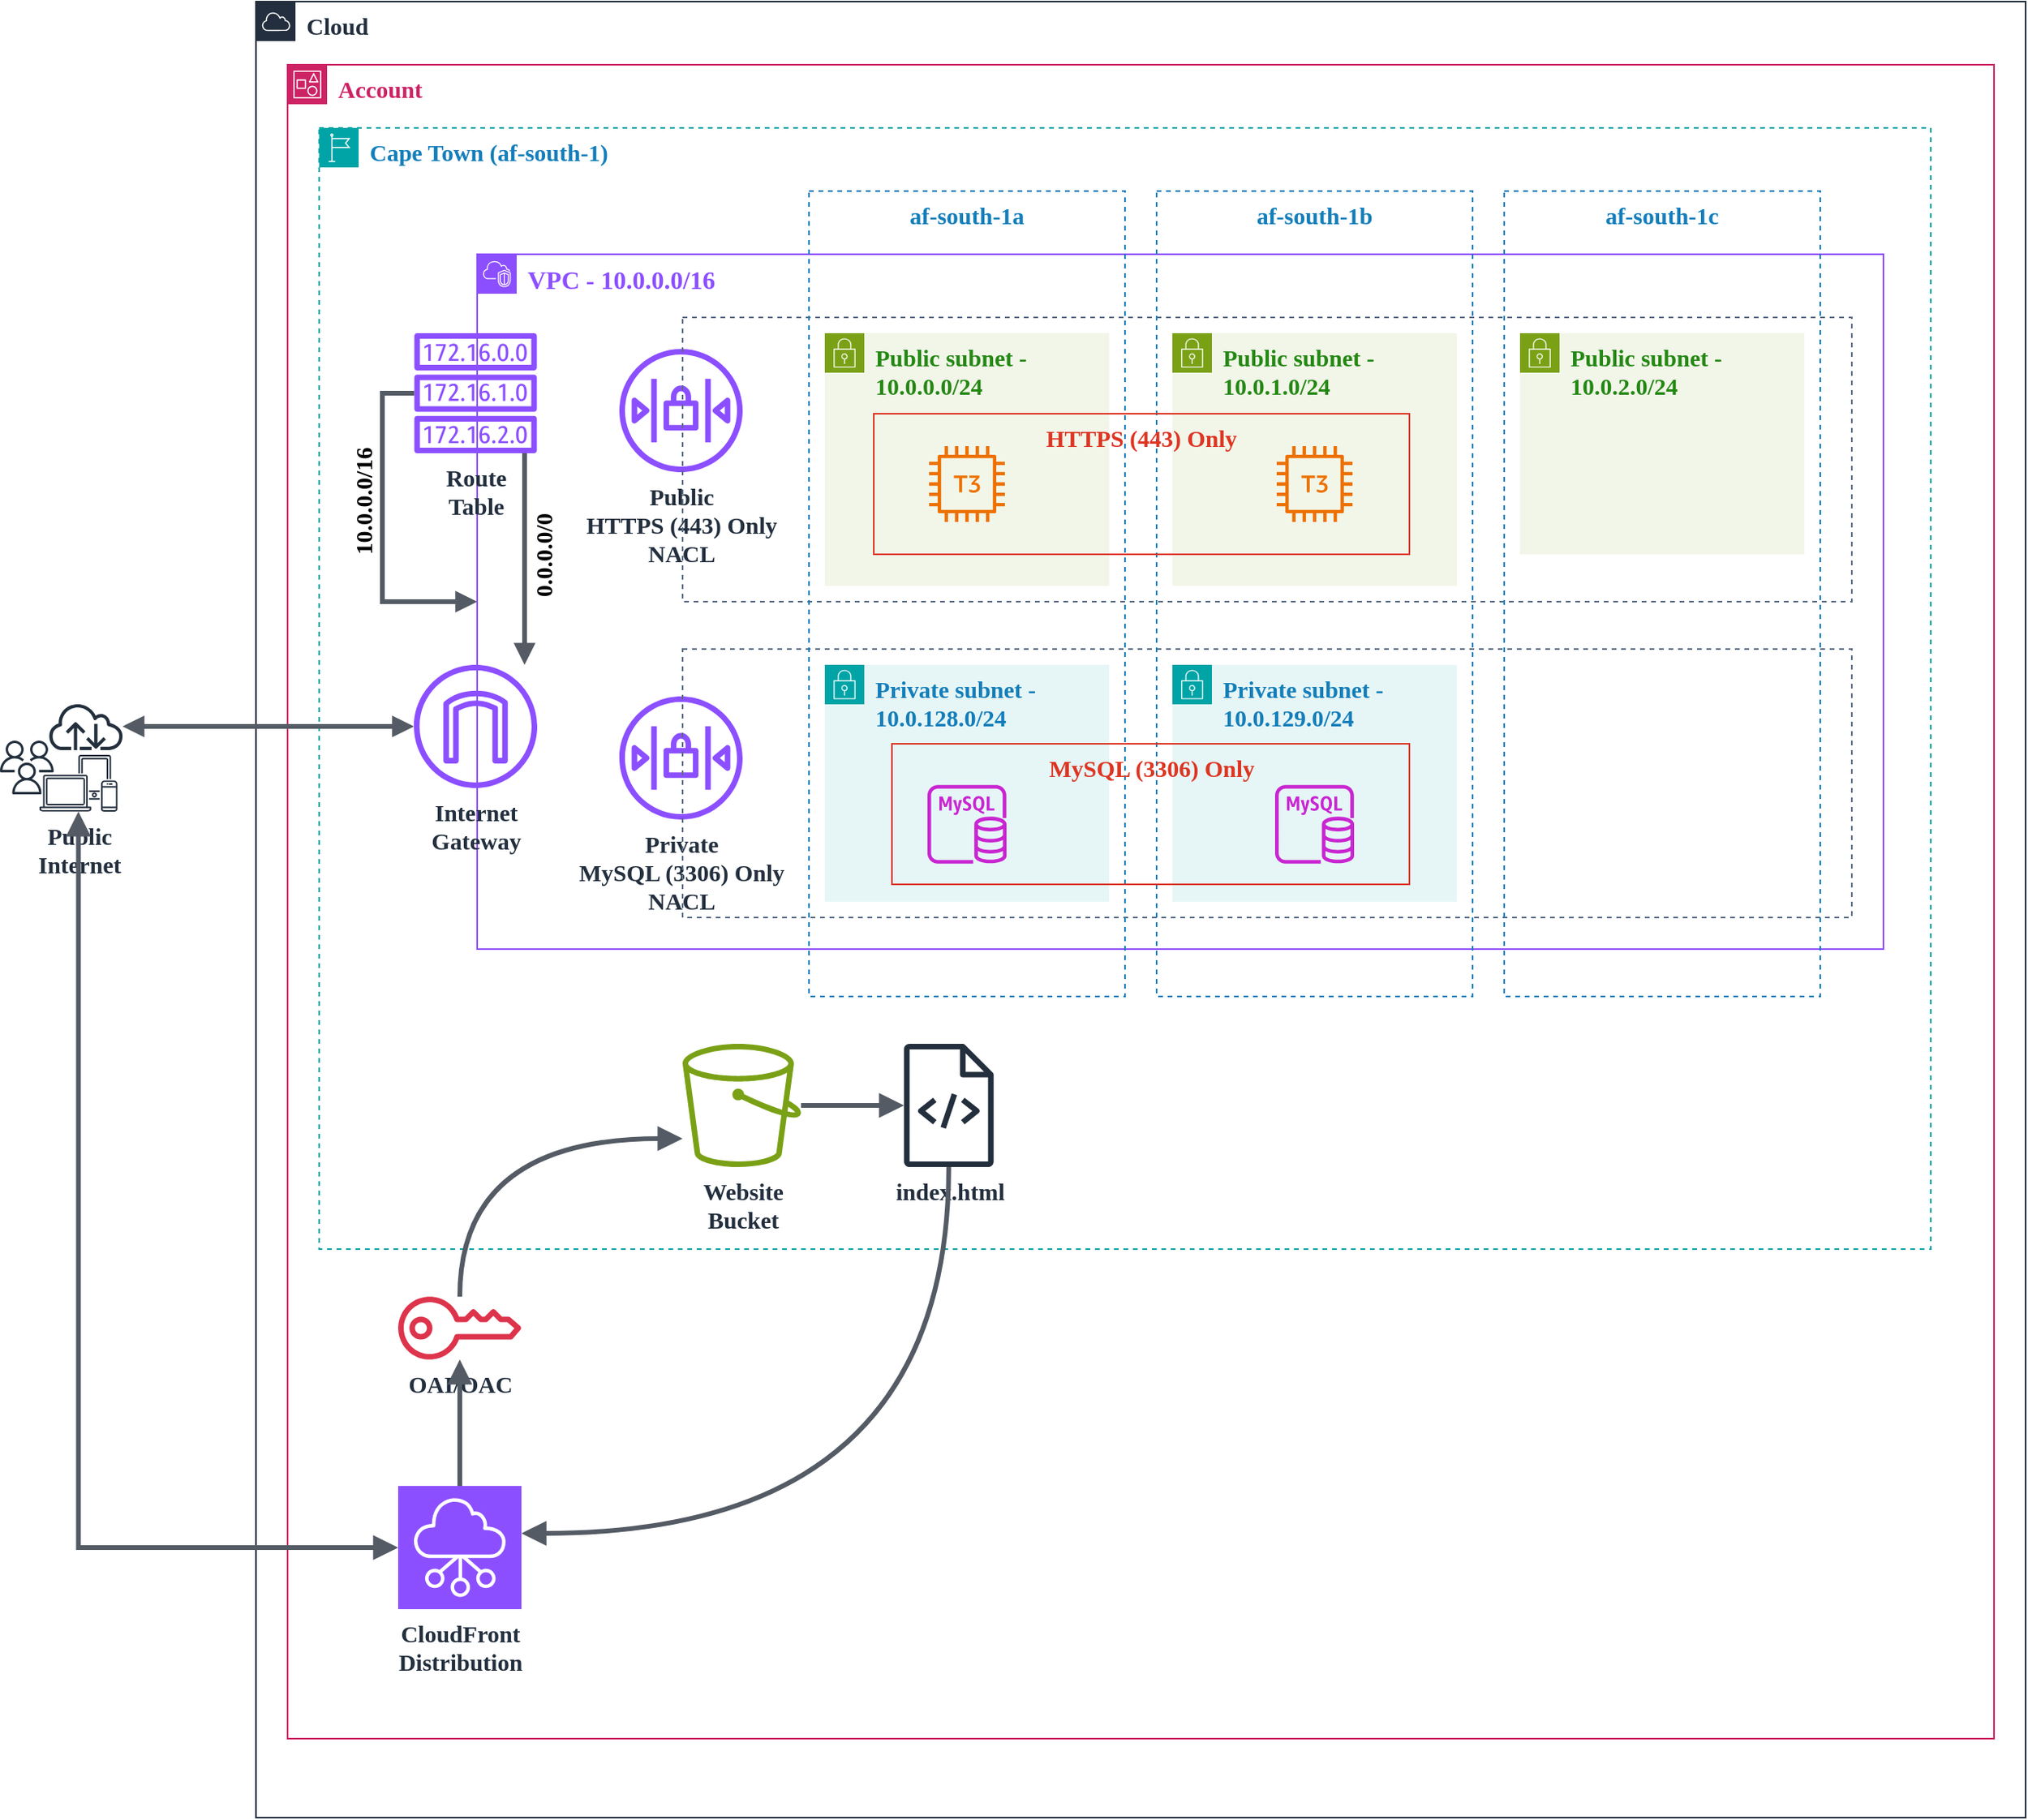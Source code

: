 <mxfile version="26.1.0">
  <diagram name="All resources" id="xAL0JIr_OXun3gcS27lu">
    <mxGraphModel dx="951" dy="902" grid="1" gridSize="10" guides="1" tooltips="1" connect="1" arrows="1" fold="1" page="1" pageScale="1" pageWidth="1600" pageHeight="900" background="none" math="0" shadow="0">
      <root>
        <mxCell id="0" />
        <mxCell id="1" parent="0" />
        <mxCell id="qqwQtKAnkv9uPPtnW7fQ-9" value="&lt;div&gt;&lt;span style=&quot;background-color: initial;&quot;&gt;Cloud&lt;/span&gt;&lt;/div&gt;" style="points=[[0,0],[0.25,0],[0.5,0],[0.75,0],[1,0],[1,0.25],[1,0.5],[1,0.75],[1,1],[0.75,1],[0.5,1],[0.25,1],[0,1],[0,0.75],[0,0.5],[0,0.25]];outlineConnect=0;gradientColor=none;html=1;whiteSpace=wrap;fontSize=15;fontStyle=1;container=1;pointerEvents=0;collapsible=0;recursiveResize=0;shape=mxgraph.aws4.group;grIcon=mxgraph.aws4.group_aws_cloud;strokeColor=#232F3E;fillColor=none;verticalAlign=top;align=left;spacingLeft=30;fontColor=#232F3E;dashed=0;rounded=0;fontFamily=Verdana;" parent="1" vertex="1">
          <mxGeometry x="200" y="10" width="1120" height="1150" as="geometry" />
        </mxCell>
        <mxCell id="qqwQtKAnkv9uPPtnW7fQ-18" value="Account" style="points=[[0,0],[0.25,0],[0.5,0],[0.75,0],[1,0],[1,0.25],[1,0.5],[1,0.75],[1,1],[0.75,1],[0.5,1],[0.25,1],[0,1],[0,0.75],[0,0.5],[0,0.25]];outlineConnect=0;gradientColor=none;html=1;whiteSpace=wrap;fontSize=15;fontStyle=1;container=1;pointerEvents=0;collapsible=0;recursiveResize=0;shape=mxgraph.aws4.group;grIcon=mxgraph.aws4.group_account;strokeColor=#CD2264;fillColor=none;verticalAlign=top;align=left;spacingLeft=30;fontColor=#CD2264;dashed=0;fontFamily=Verdana;" parent="qqwQtKAnkv9uPPtnW7fQ-9" vertex="1">
          <mxGeometry x="20" y="40" width="1080" height="1060" as="geometry" />
        </mxCell>
        <mxCell id="qqwQtKAnkv9uPPtnW7fQ-5" value="Cape Town (af-south-1)" style="points=[[0,0],[0.25,0],[0.5,0],[0.75,0],[1,0],[1,0.25],[1,0.5],[1,0.75],[1,1],[0.75,1],[0.5,1],[0.25,1],[0,1],[0,0.75],[0,0.5],[0,0.25]];outlineConnect=0;gradientColor=none;html=1;whiteSpace=wrap;fontSize=15;fontStyle=1;container=1;pointerEvents=0;collapsible=0;recursiveResize=0;shape=mxgraph.aws4.group;grIcon=mxgraph.aws4.group_region;strokeColor=#00A4A6;fillColor=none;verticalAlign=top;align=left;spacingLeft=30;fontColor=#147EBA;dashed=1;rounded=0;fontFamily=Verdana;" parent="qqwQtKAnkv9uPPtnW7fQ-18" vertex="1">
          <mxGeometry x="20" y="40" width="1020" height="710" as="geometry" />
        </mxCell>
        <mxCell id="qqwQtKAnkv9uPPtnW7fQ-10" value="VPC - 10.0.0.0/16" style="points=[[0,0],[0.25,0],[0.5,0],[0.75,0],[1,0],[1,0.25],[1,0.5],[1,0.75],[1,1],[0.75,1],[0.5,1],[0.25,1],[0,1],[0,0.75],[0,0.5],[0,0.25]];outlineConnect=0;gradientColor=none;html=1;whiteSpace=wrap;fontSize=16;fontStyle=1;container=1;pointerEvents=0;collapsible=0;recursiveResize=0;shape=mxgraph.aws4.group;grIcon=mxgraph.aws4.group_vpc2;strokeColor=#8C4FFF;fillColor=none;verticalAlign=top;align=left;spacingLeft=30;fontColor=#8C4FFF;dashed=0;hachureGap=4;fontFamily=Verdana;horizontal=1;" parent="qqwQtKAnkv9uPPtnW7fQ-5" vertex="1">
          <mxGeometry x="100" y="80" width="890" height="440" as="geometry" />
        </mxCell>
        <mxCell id="qqwQtKAnkv9uPPtnW7fQ-27" value="Internet&lt;div&gt;Gateway&lt;/div&gt;" style="sketch=0;outlineConnect=0;fontColor=#232F3E;gradientColor=none;fillColor=#8C4FFF;strokeColor=none;dashed=0;verticalLabelPosition=bottom;verticalAlign=top;align=center;html=1;fontSize=15;fontStyle=1;aspect=fixed;pointerEvents=1;shape=mxgraph.aws4.internet_gateway;fontFamily=Verdana;" parent="qqwQtKAnkv9uPPtnW7fQ-10" vertex="1">
          <mxGeometry x="-40" y="260" width="78" height="78" as="geometry" />
        </mxCell>
        <mxCell id="qqwQtKAnkv9uPPtnW7fQ-34" value="Public&lt;div&gt;HTTPS (443) Only&lt;br&gt;&lt;div style=&quot;font-size: 15px;&quot;&gt;NACL&lt;/div&gt;&lt;/div&gt;" style="sketch=0;outlineConnect=0;fontColor=#232F3E;gradientColor=none;fillColor=#8C4FFF;strokeColor=none;dashed=0;verticalLabelPosition=bottom;verticalAlign=top;align=center;html=1;fontSize=15;fontStyle=1;aspect=fixed;pointerEvents=1;shape=mxgraph.aws4.network_access_control_list;fontFamily=Verdana;" parent="qqwQtKAnkv9uPPtnW7fQ-10" vertex="1">
          <mxGeometry x="90" y="60" width="78" height="78" as="geometry" />
        </mxCell>
        <mxCell id="qqwQtKAnkv9uPPtnW7fQ-37" value="" style="fillColor=none;strokeColor=#5A6C86;dashed=1;verticalAlign=top;fontStyle=1;fontColor=#5A6C86;whiteSpace=wrap;html=1;fontFamily=Verdana;fontSize=15;" parent="qqwQtKAnkv9uPPtnW7fQ-10" vertex="1">
          <mxGeometry x="130" y="40" width="740" height="180" as="geometry" />
        </mxCell>
        <mxCell id="qqwQtKAnkv9uPPtnW7fQ-36" value="Private&lt;div&gt;MySQL (3306) Only&lt;br&gt;&lt;div style=&quot;font-size: 15px;&quot;&gt;NACL&lt;/div&gt;&lt;/div&gt;" style="sketch=0;outlineConnect=0;fontColor=#232F3E;gradientColor=none;fillColor=#8C4FFF;strokeColor=none;dashed=0;verticalLabelPosition=bottom;verticalAlign=top;align=center;html=1;fontSize=15;fontStyle=1;aspect=fixed;pointerEvents=1;shape=mxgraph.aws4.network_access_control_list;fontFamily=Verdana;" parent="qqwQtKAnkv9uPPtnW7fQ-10" vertex="1">
          <mxGeometry x="90" y="280" width="78" height="78" as="geometry" />
        </mxCell>
        <mxCell id="qqwQtKAnkv9uPPtnW7fQ-38" value="" style="fillColor=none;strokeColor=#5A6C86;dashed=1;verticalAlign=top;fontStyle=1;fontColor=#5A6C86;whiteSpace=wrap;html=1;fontFamily=Verdana;fontSize=15;" parent="qqwQtKAnkv9uPPtnW7fQ-10" vertex="1">
          <mxGeometry x="130" y="250" width="740" height="170" as="geometry" />
        </mxCell>
        <mxCell id="qqwQtKAnkv9uPPtnW7fQ-6" value="af-south-1b" style="fillColor=none;strokeColor=#147EBA;dashed=1;verticalAlign=top;fontStyle=1;fontColor=#147EBA;whiteSpace=wrap;html=1;rounded=0;fontFamily=Verdana;fontSize=15;" parent="qqwQtKAnkv9uPPtnW7fQ-5" vertex="1">
          <mxGeometry x="530" y="40" width="200" height="510" as="geometry" />
        </mxCell>
        <mxCell id="qqwQtKAnkv9uPPtnW7fQ-7" value="af-south-1c" style="fillColor=none;strokeColor=#147EBA;dashed=1;verticalAlign=top;fontStyle=1;fontColor=#147EBA;whiteSpace=wrap;html=1;rounded=0;fontFamily=Verdana;fontSize=15;" parent="qqwQtKAnkv9uPPtnW7fQ-5" vertex="1">
          <mxGeometry x="750" y="40" width="200" height="510" as="geometry" />
        </mxCell>
        <mxCell id="qqwQtKAnkv9uPPtnW7fQ-8" value="af-south-1a" style="fillColor=none;strokeColor=#147EBA;dashed=1;verticalAlign=top;fontStyle=1;fontColor=#147EBA;whiteSpace=wrap;html=1;rounded=0;fontFamily=Verdana;fontSize=15;" parent="qqwQtKAnkv9uPPtnW7fQ-5" vertex="1">
          <mxGeometry x="310" y="40" width="200" height="510" as="geometry" />
        </mxCell>
        <mxCell id="qqwQtKAnkv9uPPtnW7fQ-13" value="Public subnet - 10.0.0.0/24" style="points=[[0,0],[0.25,0],[0.5,0],[0.75,0],[1,0],[1,0.25],[1,0.5],[1,0.75],[1,1],[0.75,1],[0.5,1],[0.25,1],[0,1],[0,0.75],[0,0.5],[0,0.25]];outlineConnect=0;gradientColor=none;html=1;whiteSpace=wrap;fontSize=15;fontStyle=1;container=1;pointerEvents=0;collapsible=0;recursiveResize=0;shape=mxgraph.aws4.group;grIcon=mxgraph.aws4.group_security_group;grStroke=0;strokeColor=#7AA116;fillColor=#F2F6E8;verticalAlign=top;align=left;spacingLeft=30;fontColor=#248814;dashed=0;hachureGap=4;fontFamily=Verdana;" parent="qqwQtKAnkv9uPPtnW7fQ-5" vertex="1">
          <mxGeometry x="320" y="130" width="180" height="160" as="geometry" />
        </mxCell>
        <mxCell id="qqwQtKAnkv9uPPtnW7fQ-17" value="Public subnet - 10.0.2.0/24" style="points=[[0,0],[0.25,0],[0.5,0],[0.75,0],[1,0],[1,0.25],[1,0.5],[1,0.75],[1,1],[0.75,1],[0.5,1],[0.25,1],[0,1],[0,0.75],[0,0.5],[0,0.25]];outlineConnect=0;gradientColor=none;html=1;whiteSpace=wrap;fontSize=15;fontStyle=1;container=1;pointerEvents=0;collapsible=0;recursiveResize=0;shape=mxgraph.aws4.group;grIcon=mxgraph.aws4.group_security_group;grStroke=0;strokeColor=#7AA116;fillColor=#F2F6E8;verticalAlign=top;align=left;spacingLeft=30;fontColor=#248814;dashed=0;hachureGap=4;fontFamily=Verdana;" parent="qqwQtKAnkv9uPPtnW7fQ-5" vertex="1">
          <mxGeometry x="760" y="130" width="180" height="140" as="geometry" />
        </mxCell>
        <mxCell id="qqwQtKAnkv9uPPtnW7fQ-16" value="Public subnet - 10.0.1.0/24" style="points=[[0,0],[0.25,0],[0.5,0],[0.75,0],[1,0],[1,0.25],[1,0.5],[1,0.75],[1,1],[0.75,1],[0.5,1],[0.25,1],[0,1],[0,0.75],[0,0.5],[0,0.25]];outlineConnect=0;gradientColor=none;html=1;whiteSpace=wrap;fontSize=15;fontStyle=1;container=1;pointerEvents=0;collapsible=0;recursiveResize=0;shape=mxgraph.aws4.group;grIcon=mxgraph.aws4.group_security_group;grStroke=0;strokeColor=#7AA116;fillColor=#F2F6E8;verticalAlign=top;align=left;spacingLeft=30;fontColor=#248814;dashed=0;hachureGap=4;fontFamily=Verdana;" parent="qqwQtKAnkv9uPPtnW7fQ-5" vertex="1">
          <mxGeometry x="540" y="130" width="180" height="160" as="geometry" />
        </mxCell>
        <mxCell id="qqwQtKAnkv9uPPtnW7fQ-23" value="Private subnet - 10.0.128.0/24" style="points=[[0,0],[0.25,0],[0.5,0],[0.75,0],[1,0],[1,0.25],[1,0.5],[1,0.75],[1,1],[0.75,1],[0.5,1],[0.25,1],[0,1],[0,0.75],[0,0.5],[0,0.25]];outlineConnect=0;gradientColor=none;html=1;whiteSpace=wrap;fontSize=15;fontStyle=1;container=1;pointerEvents=0;collapsible=0;recursiveResize=0;shape=mxgraph.aws4.group;grIcon=mxgraph.aws4.group_security_group;grStroke=0;strokeColor=#00A4A6;fillColor=#E6F6F7;verticalAlign=top;align=left;spacingLeft=30;fontColor=#147EBA;dashed=0;fontFamily=Verdana;" parent="qqwQtKAnkv9uPPtnW7fQ-5" vertex="1">
          <mxGeometry x="320" y="340" width="180" height="150" as="geometry" />
        </mxCell>
        <mxCell id="qqwQtKAnkv9uPPtnW7fQ-24" value="Private subnet - 10.0.129.0/24" style="points=[[0,0],[0.25,0],[0.5,0],[0.75,0],[1,0],[1,0.25],[1,0.5],[1,0.75],[1,1],[0.75,1],[0.5,1],[0.25,1],[0,1],[0,0.75],[0,0.5],[0,0.25]];outlineConnect=0;gradientColor=none;html=1;whiteSpace=wrap;fontSize=15;fontStyle=1;container=1;pointerEvents=0;collapsible=0;recursiveResize=0;shape=mxgraph.aws4.group;grIcon=mxgraph.aws4.group_security_group;grStroke=0;strokeColor=#00A4A6;fillColor=#E6F6F7;verticalAlign=top;align=left;spacingLeft=30;fontColor=#147EBA;dashed=0;fontFamily=Verdana;" parent="qqwQtKAnkv9uPPtnW7fQ-5" vertex="1">
          <mxGeometry x="540" y="340" width="180" height="150" as="geometry" />
        </mxCell>
        <mxCell id="qqwQtKAnkv9uPPtnW7fQ-28" value="Route&lt;div style=&quot;font-size: 15px;&quot;&gt;Table&lt;/div&gt;" style="sketch=0;outlineConnect=0;fontColor=#232F3E;gradientColor=none;fillColor=#8C4FFF;strokeColor=none;dashed=0;verticalLabelPosition=bottom;verticalAlign=top;align=center;html=1;fontSize=15;fontStyle=1;aspect=fixed;pointerEvents=1;shape=mxgraph.aws4.route_table;fontFamily=Verdana;" parent="qqwQtKAnkv9uPPtnW7fQ-5" vertex="1">
          <mxGeometry x="60" y="130" width="78" height="76" as="geometry" />
        </mxCell>
        <mxCell id="qqwQtKAnkv9uPPtnW7fQ-41" value="" style="edgeStyle=orthogonalEdgeStyle;html=1;endArrow=block;elbow=vertical;startArrow=none;endFill=1;strokeColor=#545B64;rounded=0;strokeWidth=3;fontFamily=Verdana;fontStyle=1;fontSize=15;" parent="qqwQtKAnkv9uPPtnW7fQ-5" source="qqwQtKAnkv9uPPtnW7fQ-28" target="qqwQtKAnkv9uPPtnW7fQ-27" edge="1">
          <mxGeometry width="100" relative="1" as="geometry">
            <mxPoint x="-100" y="210" as="sourcePoint" />
            <mxPoint y="210" as="targetPoint" />
            <Array as="points">
              <mxPoint x="130" y="280" />
              <mxPoint x="130" y="280" />
            </Array>
          </mxGeometry>
        </mxCell>
        <mxCell id="qqwQtKAnkv9uPPtnW7fQ-42" value="0.0.0.0/0" style="edgeLabel;html=1;align=center;verticalAlign=middle;resizable=0;points=[];fontStyle=1;fontFamily=Verdana;fontSize=15;horizontal=0;fontColor=light-dark(#000000,#BDC7D4);" parent="qqwQtKAnkv9uPPtnW7fQ-41" vertex="1" connectable="0">
          <mxGeometry x="0.271" y="1" relative="1" as="geometry">
            <mxPoint x="10" y="-20" as="offset" />
          </mxGeometry>
        </mxCell>
        <mxCell id="qqwQtKAnkv9uPPtnW7fQ-44" value="" style="edgeStyle=orthogonalEdgeStyle;html=1;endArrow=block;elbow=vertical;startArrow=none;endFill=1;strokeColor=#545B64;rounded=0;strokeWidth=3;fontFamily=Verdana;fontSize=15;horizontal=0;" parent="qqwQtKAnkv9uPPtnW7fQ-5" source="qqwQtKAnkv9uPPtnW7fQ-28" target="qqwQtKAnkv9uPPtnW7fQ-10" edge="1">
          <mxGeometry width="100" relative="1" as="geometry">
            <mxPoint x="150" y="140" as="sourcePoint" />
            <mxPoint x="250" y="140" as="targetPoint" />
            <Array as="points">
              <mxPoint x="40" y="168" />
              <mxPoint x="40" y="300" />
            </Array>
          </mxGeometry>
        </mxCell>
        <mxCell id="qqwQtKAnkv9uPPtnW7fQ-45" value="10.0.0.0/16" style="edgeLabel;html=1;align=center;verticalAlign=middle;resizable=0;points=[];horizontal=0;fontSize=15;fontStyle=1;fontFamily=Verdana;fontColor=light-dark(#000000,#BDC7D4);" parent="qqwQtKAnkv9uPPtnW7fQ-44" vertex="1" connectable="0">
          <mxGeometry x="-0.003" relative="1" as="geometry">
            <mxPoint x="-13" y="-17" as="offset" />
          </mxGeometry>
        </mxCell>
        <mxCell id="2SEP2AKm9mu0aHr3tU7M-3" value="&lt;font style=&quot;font-size: 15px;&quot; face=&quot;Verdana&quot;&gt;&lt;b&gt;Website&lt;/b&gt;&lt;/font&gt;&lt;div&gt;&lt;font style=&quot;font-size: 15px;&quot; face=&quot;Verdana&quot;&gt;&lt;b&gt;Bucket&lt;/b&gt;&lt;/font&gt;&lt;/div&gt;" style="sketch=0;outlineConnect=0;fontColor=#232F3E;gradientColor=none;fillColor=#7AA116;strokeColor=none;dashed=0;verticalLabelPosition=bottom;verticalAlign=top;align=center;html=1;fontSize=12;fontStyle=0;aspect=fixed;pointerEvents=1;shape=mxgraph.aws4.bucket;" vertex="1" parent="qqwQtKAnkv9uPPtnW7fQ-5">
          <mxGeometry x="230" y="580" width="75" height="78" as="geometry" />
        </mxCell>
        <mxCell id="2SEP2AKm9mu0aHr3tU7M-10" value="&lt;font style=&quot;font-size: 15px;&quot; face=&quot;Verdana&quot;&gt;&lt;b&gt;index.html&lt;/b&gt;&lt;/font&gt;" style="sketch=0;outlineConnect=0;fontColor=#232F3E;gradientColor=none;fillColor=#232F3D;strokeColor=none;dashed=0;verticalLabelPosition=bottom;verticalAlign=top;align=center;html=1;fontSize=12;fontStyle=0;aspect=fixed;pointerEvents=1;shape=mxgraph.aws4.source_code;" vertex="1" parent="qqwQtKAnkv9uPPtnW7fQ-5">
          <mxGeometry x="370" y="580" width="57" height="78" as="geometry" />
        </mxCell>
        <mxCell id="2SEP2AKm9mu0aHr3tU7M-20" value="" style="edgeStyle=orthogonalEdgeStyle;html=1;endArrow=block;elbow=vertical;startArrow=none;endFill=1;strokeColor=#545B64;rounded=0;fontSize=12;startSize=8;endSize=8;curved=1;strokeWidth=3;" edge="1" parent="qqwQtKAnkv9uPPtnW7fQ-5" source="2SEP2AKm9mu0aHr3tU7M-3" target="2SEP2AKm9mu0aHr3tU7M-10">
          <mxGeometry width="100" relative="1" as="geometry">
            <mxPoint x="330" y="600" as="sourcePoint" />
            <mxPoint x="430" y="600" as="targetPoint" />
          </mxGeometry>
        </mxCell>
        <mxCell id="2SEP2AKm9mu0aHr3tU7M-22" value="HTTPS (443) Only" style="fillColor=none;strokeColor=#DD3522;verticalAlign=top;fontStyle=1;fontColor=#DD3522;whiteSpace=wrap;html=1;fontSize=15;fontFamily=Verdana;" vertex="1" parent="qqwQtKAnkv9uPPtnW7fQ-5">
          <mxGeometry x="351" y="181" width="339" height="89" as="geometry" />
        </mxCell>
        <mxCell id="qqwQtKAnkv9uPPtnW7fQ-21" value="" style="sketch=0;outlineConnect=0;fontColor=#232F3E;gradientColor=none;fillColor=#ED7100;strokeColor=none;dashed=0;verticalLabelPosition=bottom;verticalAlign=top;align=center;html=1;fontSize=12;fontStyle=0;aspect=fixed;pointerEvents=1;shape=mxgraph.aws4.t3_instance;" parent="qqwQtKAnkv9uPPtnW7fQ-5" vertex="1">
          <mxGeometry x="386" y="201.5" width="48" height="48" as="geometry" />
        </mxCell>
        <mxCell id="qqwQtKAnkv9uPPtnW7fQ-22" value="" style="sketch=0;outlineConnect=0;fontColor=#232F3E;gradientColor=none;fillColor=#ED7100;strokeColor=none;dashed=0;verticalLabelPosition=bottom;verticalAlign=top;align=center;html=1;fontSize=12;fontStyle=0;aspect=fixed;pointerEvents=1;shape=mxgraph.aws4.t3_instance;" parent="qqwQtKAnkv9uPPtnW7fQ-5" vertex="1">
          <mxGeometry x="606" y="201.5" width="48" height="48" as="geometry" />
        </mxCell>
        <mxCell id="qqwQtKAnkv9uPPtnW7fQ-25" value="" style="sketch=0;outlineConnect=0;fontColor=#232F3E;gradientColor=none;fillColor=#C925D1;strokeColor=none;dashed=0;verticalLabelPosition=bottom;verticalAlign=top;align=center;html=1;fontSize=12;fontStyle=0;aspect=fixed;pointerEvents=1;shape=mxgraph.aws4.rds_mysql_instance;" parent="qqwQtKAnkv9uPPtnW7fQ-5" vertex="1">
          <mxGeometry x="385" y="416" width="50" height="50" as="geometry" />
        </mxCell>
        <mxCell id="2SEP2AKm9mu0aHr3tU7M-24" value="MySQL (3306) Only" style="fillColor=none;strokeColor=#DD3522;verticalAlign=top;fontStyle=1;fontColor=#DD3522;whiteSpace=wrap;html=1;fontFamily=Verdana;fontSize=15;" vertex="1" parent="qqwQtKAnkv9uPPtnW7fQ-5">
          <mxGeometry x="362.5" y="390" width="327.5" height="89" as="geometry" />
        </mxCell>
        <mxCell id="qqwQtKAnkv9uPPtnW7fQ-26" value="" style="sketch=0;outlineConnect=0;fontColor=#232F3E;gradientColor=none;fillColor=#C925D1;strokeColor=none;dashed=0;verticalLabelPosition=bottom;verticalAlign=top;align=center;html=1;fontSize=12;fontStyle=0;aspect=fixed;pointerEvents=1;shape=mxgraph.aws4.rds_mysql_instance;" parent="qqwQtKAnkv9uPPtnW7fQ-5" vertex="1">
          <mxGeometry x="605" y="416" width="50" height="50" as="geometry" />
        </mxCell>
        <mxCell id="2SEP2AKm9mu0aHr3tU7M-4" value="&lt;font style=&quot;font-size: 15px;&quot; face=&quot;Verdana&quot;&gt;&lt;b style=&quot;&quot;&gt;CloudFront&lt;/b&gt;&lt;/font&gt;&lt;div&gt;&lt;font style=&quot;font-size: 15px;&quot; face=&quot;Verdana&quot;&gt;&lt;b style=&quot;&quot;&gt;Distribution&lt;/b&gt;&lt;/font&gt;&lt;/div&gt;" style="sketch=0;points=[[0,0,0],[0.25,0,0],[0.5,0,0],[0.75,0,0],[1,0,0],[0,1,0],[0.25,1,0],[0.5,1,0],[0.75,1,0],[1,1,0],[0,0.25,0],[0,0.5,0],[0,0.75,0],[1,0.25,0],[1,0.5,0],[1,0.75,0]];outlineConnect=0;fontColor=#232F3E;fillColor=#8C4FFF;strokeColor=#ffffff;dashed=0;verticalLabelPosition=bottom;verticalAlign=top;align=center;html=1;fontSize=12;fontStyle=0;aspect=fixed;shape=mxgraph.aws4.resourceIcon;resIcon=mxgraph.aws4.networking_and_content_delivery;" vertex="1" parent="qqwQtKAnkv9uPPtnW7fQ-18">
          <mxGeometry x="70" y="900" width="78" height="78" as="geometry" />
        </mxCell>
        <mxCell id="2SEP2AKm9mu0aHr3tU7M-11" value="&lt;font style=&quot;font-size: 15px;&quot; face=&quot;Verdana&quot;&gt;&lt;b style=&quot;&quot;&gt;OAI/OAC&lt;/b&gt;&lt;/font&gt;" style="sketch=0;outlineConnect=0;fontColor=#232F3E;gradientColor=none;fillColor=#DD344C;strokeColor=none;dashed=0;verticalLabelPosition=bottom;verticalAlign=top;align=center;html=1;fontSize=12;fontStyle=0;aspect=fixed;pointerEvents=1;shape=mxgraph.aws4.addon;" vertex="1" parent="qqwQtKAnkv9uPPtnW7fQ-18">
          <mxGeometry x="70" y="780" width="78" height="40" as="geometry" />
        </mxCell>
        <mxCell id="2SEP2AKm9mu0aHr3tU7M-17" value="" style="edgeStyle=orthogonalEdgeStyle;html=1;endArrow=block;elbow=vertical;startArrow=none;endFill=1;strokeColor=#545B64;rounded=0;fontSize=12;startSize=8;endSize=8;curved=1;exitX=0.5;exitY=0;exitDx=0;exitDy=0;exitPerimeter=0;strokeWidth=3;" edge="1" parent="qqwQtKAnkv9uPPtnW7fQ-18" source="2SEP2AKm9mu0aHr3tU7M-4" target="2SEP2AKm9mu0aHr3tU7M-11">
          <mxGeometry width="100" relative="1" as="geometry">
            <mxPoint x="180" y="860" as="sourcePoint" />
            <mxPoint x="280" y="860" as="targetPoint" />
          </mxGeometry>
        </mxCell>
        <mxCell id="2SEP2AKm9mu0aHr3tU7M-18" value="" style="edgeStyle=orthogonalEdgeStyle;html=1;endArrow=block;elbow=vertical;startArrow=none;endFill=1;strokeColor=#545B64;rounded=0;fontSize=12;startSize=8;endSize=8;curved=1;strokeWidth=3;" edge="1" parent="qqwQtKAnkv9uPPtnW7fQ-18" source="2SEP2AKm9mu0aHr3tU7M-11" target="2SEP2AKm9mu0aHr3tU7M-3">
          <mxGeometry width="100" relative="1" as="geometry">
            <mxPoint x="140" y="670" as="sourcePoint" />
            <mxPoint x="240" y="670" as="targetPoint" />
            <Array as="points">
              <mxPoint x="109" y="680" />
            </Array>
          </mxGeometry>
        </mxCell>
        <mxCell id="2SEP2AKm9mu0aHr3tU7M-21" value="" style="edgeStyle=orthogonalEdgeStyle;html=1;endArrow=block;elbow=vertical;startArrow=none;endFill=1;strokeColor=#545B64;rounded=0;fontSize=12;startSize=8;endSize=8;curved=1;strokeWidth=3;" edge="1" parent="qqwQtKAnkv9uPPtnW7fQ-18" source="2SEP2AKm9mu0aHr3tU7M-10" target="2SEP2AKm9mu0aHr3tU7M-4">
          <mxGeometry width="100" relative="1" as="geometry">
            <mxPoint x="380" y="820" as="sourcePoint" />
            <mxPoint x="480" y="820" as="targetPoint" />
            <Array as="points">
              <mxPoint x="418" y="930" />
            </Array>
          </mxGeometry>
        </mxCell>
        <mxCell id="qqwQtKAnkv9uPPtnW7fQ-32" value="" style="group;fontStyle=1;fontFamily=Verdana;fontSize=15;" parent="1" vertex="1" connectable="0">
          <mxGeometry x="38" y="454" width="78.75" height="69" as="geometry" />
        </mxCell>
        <mxCell id="qqwQtKAnkv9uPPtnW7fQ-30" value="Public&lt;div style=&quot;font-size: 15px;&quot;&gt;Internet&lt;/div&gt;" style="sketch=0;outlineConnect=0;gradientColor=none;fontColor=#232F3E;strokeColor=none;fillColor=#232F3E;dashed=0;verticalLabelPosition=bottom;verticalAlign=top;align=center;html=1;fontSize=15;fontStyle=1;aspect=fixed;shape=mxgraph.aws4.illustration_devices;pointerEvents=1;fontFamily=Verdana;" parent="qqwQtKAnkv9uPPtnW7fQ-32" vertex="1">
          <mxGeometry x="25" y="33" width="49.32" height="36" as="geometry" />
        </mxCell>
        <mxCell id="qqwQtKAnkv9uPPtnW7fQ-29" value="" style="sketch=0;outlineConnect=0;fontColor=#232F3E;gradientColor=none;fillColor=#232F3D;strokeColor=none;dashed=0;verticalLabelPosition=bottom;verticalAlign=top;align=center;html=1;fontSize=15;fontStyle=1;aspect=fixed;pointerEvents=1;shape=mxgraph.aws4.internet;fontFamily=Verdana;" parent="qqwQtKAnkv9uPPtnW7fQ-32" vertex="1">
          <mxGeometry x="30" width="48.75" height="30" as="geometry" />
        </mxCell>
        <mxCell id="qqwQtKAnkv9uPPtnW7fQ-31" value="" style="sketch=0;outlineConnect=0;fontColor=#232F3E;gradientColor=none;fillColor=#232F3D;strokeColor=none;dashed=0;verticalLabelPosition=bottom;verticalAlign=top;align=center;html=1;fontSize=15;fontStyle=1;aspect=fixed;pointerEvents=1;shape=mxgraph.aws4.users;fontFamily=Verdana;" parent="qqwQtKAnkv9uPPtnW7fQ-32" vertex="1">
          <mxGeometry y="24" width="34" height="34" as="geometry" />
        </mxCell>
        <mxCell id="qqwQtKAnkv9uPPtnW7fQ-33" value="" style="edgeStyle=orthogonalEdgeStyle;html=1;endArrow=block;elbow=vertical;startArrow=block;startFill=1;endFill=1;strokeColor=#545B64;rounded=0;strokeWidth=3;" parent="1" source="qqwQtKAnkv9uPPtnW7fQ-29" target="qqwQtKAnkv9uPPtnW7fQ-27" edge="1">
          <mxGeometry width="100" relative="1" as="geometry">
            <mxPoint x="50" y="330" as="sourcePoint" />
            <mxPoint x="150" y="330" as="targetPoint" />
          </mxGeometry>
        </mxCell>
        <mxCell id="2SEP2AKm9mu0aHr3tU7M-5" value="" style="edgeStyle=orthogonalEdgeStyle;html=1;endArrow=block;elbow=vertical;startArrow=block;endFill=1;strokeColor=#545B64;rounded=0;fontSize=12;startSize=8;endSize=8;curved=0;entryX=0;entryY=0.5;entryDx=0;entryDy=0;entryPerimeter=0;strokeWidth=3;startFill=1;" edge="1" parent="1" source="qqwQtKAnkv9uPPtnW7fQ-30" target="2SEP2AKm9mu0aHr3tU7M-4">
          <mxGeometry width="100" relative="1" as="geometry">
            <mxPoint x="90" y="1020" as="sourcePoint" />
            <mxPoint x="190" y="1020" as="targetPoint" />
            <Array as="points">
              <mxPoint x="88" y="989" />
            </Array>
          </mxGeometry>
        </mxCell>
      </root>
    </mxGraphModel>
  </diagram>
</mxfile>
